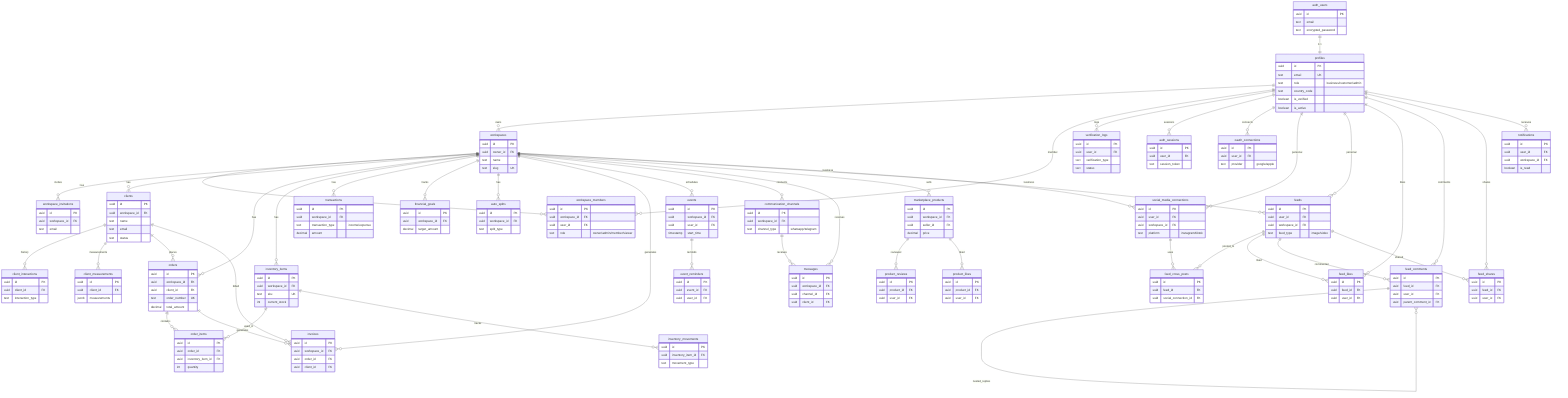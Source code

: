 erDiagram
    auth_users ||--|| profiles : "1:1"
    
    profiles ||--o{ workspaces : "owns"
    profiles ||--o{ workspace_members : "member"
    profiles ||--o{ verification_logs : "logs"
    profiles ||--o{ auth_sessions : "sessions"
    profiles ||--o{ oauth_connections : "connects"
    profiles ||--o{ social_media_connections : "personal"
    profiles ||--o{ feeds : "personal"
    profiles ||--o{ feed_likes : "likes"
    profiles ||--o{ feed_comments : "comments"
    profiles ||--o{ feed_shares : "shares"
    profiles ||--o{ notifications : "receives"
    
    workspaces ||--o{ workspace_members : "has"
    workspaces ||--o{ workspace_invitations : "invites"
    workspaces ||--o{ clients : "has"
    workspaces ||--o{ orders : "has"
    workspaces ||--o{ inventory_items : "has"
    workspaces ||--o{ transactions : "has"
    workspaces ||--o{ financial_goals : "tracks"
    workspaces ||--o{ auto_splits : "has"
    workspaces ||--o{ invoices : "generates"
    workspaces ||--o{ events : "schedules"
    workspaces ||--o{ communication_channels : "connects"
    workspaces ||--o{ messages : "receives"
    workspaces ||--o{ marketplace_products : "sells"
    workspaces ||--o{ feeds : "business"
    workspaces ||--o{ social_media_connections : "business"
    
    clients ||--o{ client_interactions : "history"
    clients ||--o{ client_measurements : "measurements"
    clients ||--o{ orders : "places"
    clients ||--o{ invoices : "billed"
    
    orders ||--o{ order_items : "contains"
    orders ||--o{ invoices : "generates"
    
    inventory_items ||--o{ order_items : "used_in"
    inventory_items ||--o{ inventory_movements : "tracks"
    
    feeds ||--o{ feed_cross_posts : "posted_to"
    feeds ||--o{ feed_likes : "liked"
    feeds ||--o{ feed_comments : "commented"
    feeds ||--o{ feed_shares : "shared"
    
    feed_comments ||--o{ feed_comments : "nested_replies"
    
    marketplace_products ||--o{ product_reviews : "reviewed"
    marketplace_products ||--o{ product_likes : "liked"
    
    communication_channels ||--o{ messages : "receives"
    
    events ||--o{ event_reminders : "reminds"
    
    social_media_connections ||--o{ feed_cross_posts : "uses"
    
    %% Authentication Tables
    auth_users {
        uuid id PK
        text email
        text encrypted_password
    }
    
    profiles {
        uuid id PK
        text email UK
        text role "business/customer/admin"
        text country_code
        boolean is_verified
        boolean is_active
    }
    
    verification_logs {
        uuid id PK
        uuid user_id FK
        text verification_type
        text status
    }
    
    auth_sessions {
        uuid id PK
        uuid user_id FK
        text session_token
    }
    
    oauth_connections {
        uuid id PK
        uuid user_id FK
        text provider "google/apple"
    }
    
    social_media_connections {
        uuid id PK
        uuid user_id FK
        uuid workspace_id FK
        text platform "instagram/tiktok"
    }
    
    %% Workspace Tables
    workspaces {
        uuid id PK
        uuid owner_id FK
        text name
        text slug UK
    }
    
    workspace_members {
        uuid id PK
        uuid workspace_id FK
        uuid user_id FK
        text role "owner/admin/member/viewer"
    }
    
    workspace_invitations {
        uuid id PK
        uuid workspace_id FK
        text email
    }
    
    %% CRM Tables
    clients {
        uuid id PK
        uuid workspace_id FK
        text name
        text email
        text status
    }
    
    client_interactions {
        uuid id PK
        uuid client_id FK
        text interaction_type
    }
    
    client_measurements {
        uuid id PK
        uuid client_id FK
        jsonb measurements
    }
    
    %% Orders Tables
    orders {
        uuid id PK
        uuid workspace_id FK
        uuid client_id FK
        text order_number UK
        decimal total_amount
    }
    
    order_items {
        uuid id PK
        uuid order_id FK
        uuid inventory_item_id FK
        int quantity
    }
    
    %% Inventory Tables
    inventory_items {
        uuid id PK
        uuid workspace_id FK
        text sku UK
        int current_stock
    }
    
    inventory_movements {
        uuid id PK
        uuid inventory_item_id FK
        text movement_type
    }
    
    %% Finance Tables
    transactions {
        uuid id PK
        uuid workspace_id FK
        text transaction_type "income/expense"
        decimal amount
    }
    
    financial_goals {
        uuid id PK
        uuid workspace_id FK
        decimal target_amount
    }
    
    auto_splits {
        uuid id PK
        uuid workspace_id FK
        text split_type
    }
    
    invoices {
        uuid id PK
        uuid workspace_id FK
        uuid order_id FK
        uuid client_id FK
    }
    
    %% Calendar Tables
    events {
        uuid id PK
        uuid workspace_id FK
        uuid user_id FK
        timestamp start_time
    }
    
    event_reminders {
        uuid id PK
        uuid event_id FK
        uuid user_id FK
    }
    
    %% Communication Tables
    communication_channels {
        uuid id PK
        uuid workspace_id FK
        text channel_type "whatsapp/telegram"
    }
    
    messages {
        uuid id PK
        uuid workspace_id FK
        uuid channel_id FK
        uuid client_id FK
    }
    
    %% Feeds Tables
    feeds {
        uuid id PK
        uuid user_id FK
        uuid workspace_id FK
        text feed_type "image/video"
    }
    
    feed_cross_posts {
        uuid id PK
        uuid feed_id FK
        uuid social_connection_id FK
    }
    
    feed_likes {
        uuid id PK
        uuid feed_id FK
        uuid user_id FK
    }
    
    feed_comments {
        uuid id PK
        uuid feed_id FK
        uuid user_id FK
        uuid parent_comment_id FK
    }
    
    feed_shares {
        uuid id PK
        uuid feed_id FK
        uuid user_id FK
    }
    
    %% Marketplace Tables
    marketplace_products {
        uuid id PK
        uuid workspace_id FK
        uuid seller_id FK
        decimal price
    }
    
    product_reviews {
        uuid id PK
        uuid product_id FK
        uuid user_id FK
    }
    
    product_likes {
        uuid id PK
        uuid product_id FK
        uuid user_id FK
    }
    
    %% Notifications
    notifications {
        uuid id PK
        uuid user_id FK
        uuid workspace_id FK
        boolean is_read
    }